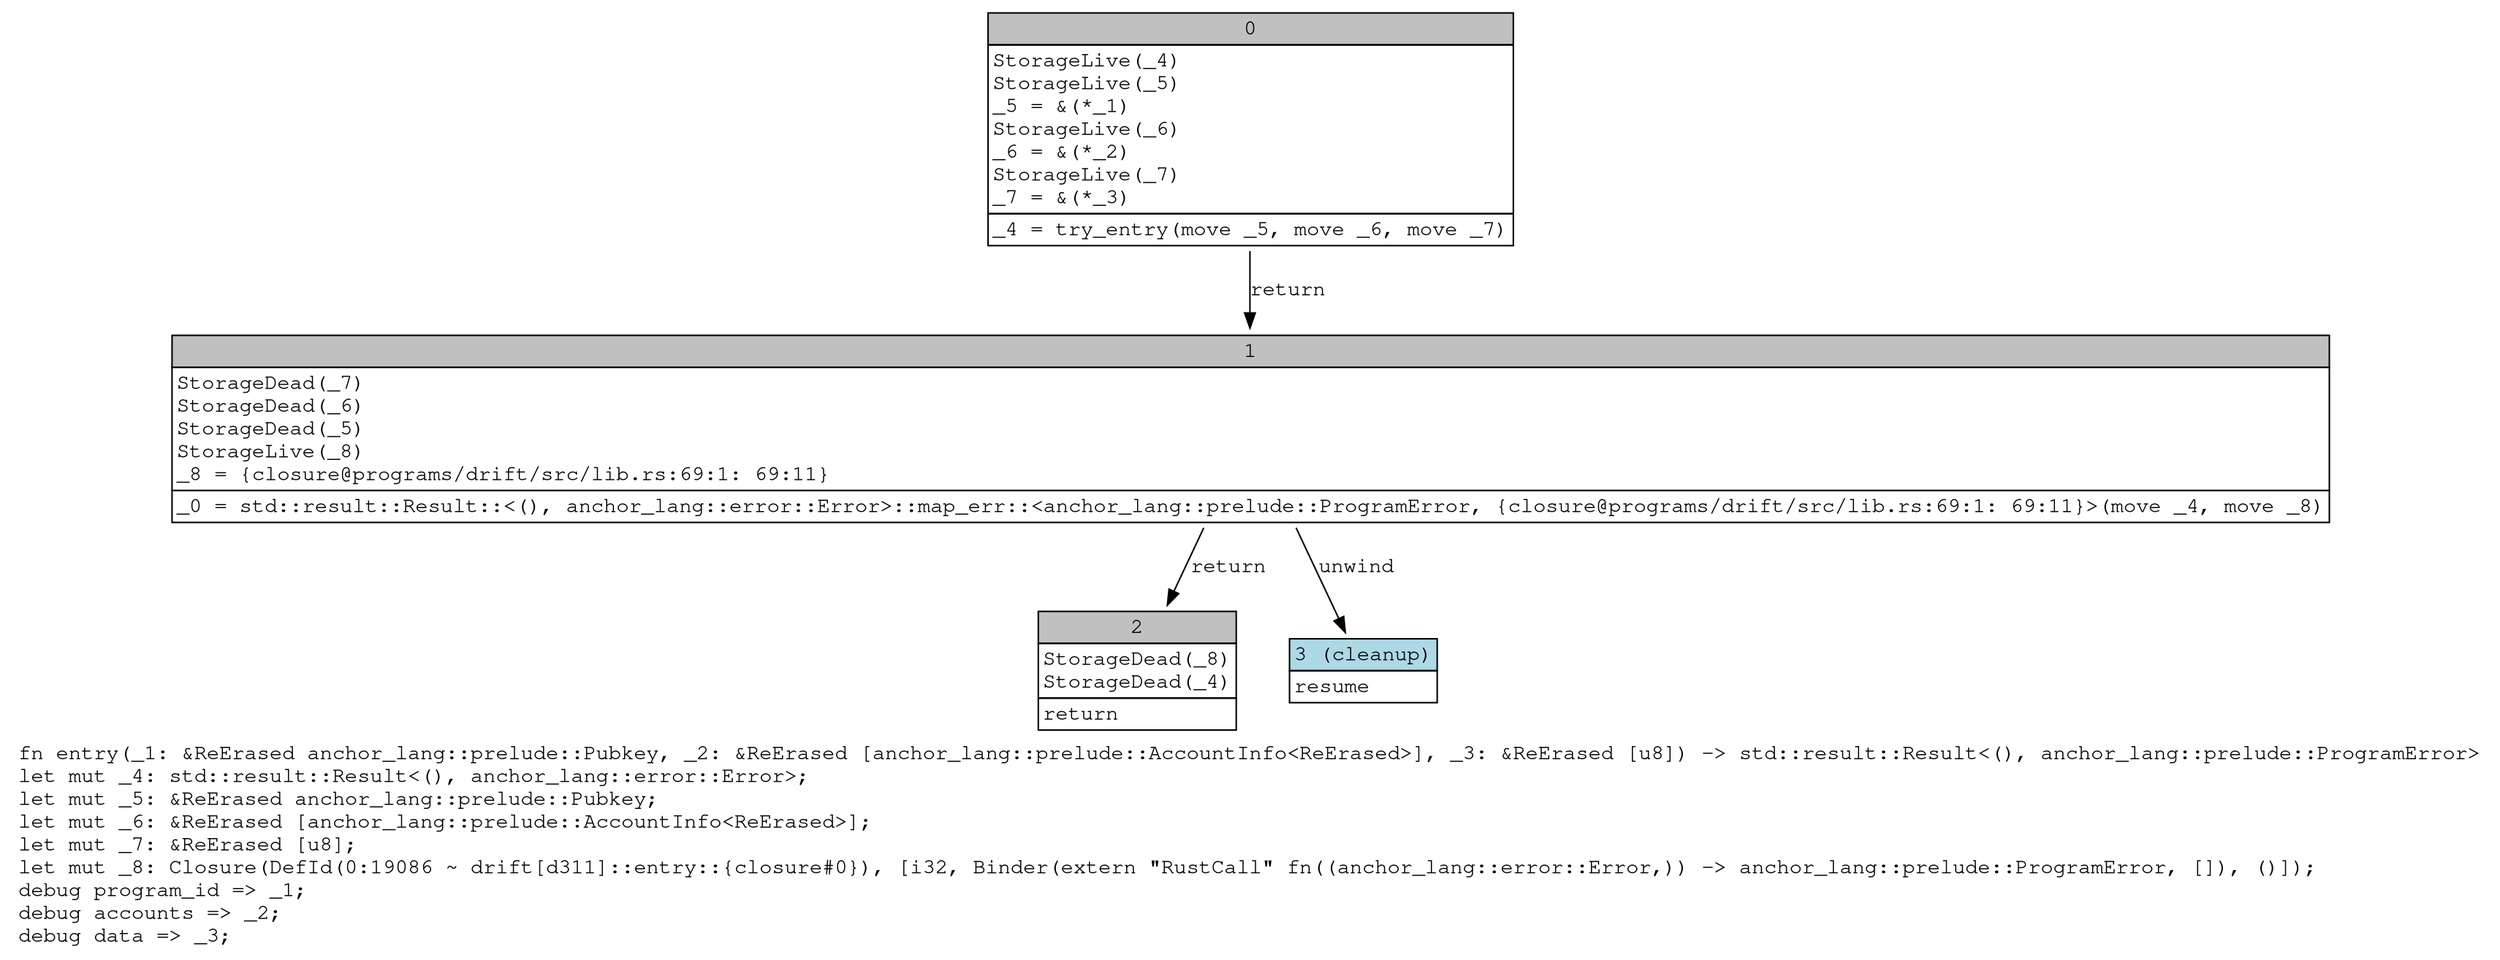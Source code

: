 digraph Mir_0_19084 {
    graph [fontname="Courier, monospace"];
    node [fontname="Courier, monospace"];
    edge [fontname="Courier, monospace"];
    label=<fn entry(_1: &amp;ReErased anchor_lang::prelude::Pubkey, _2: &amp;ReErased [anchor_lang::prelude::AccountInfo&lt;ReErased&gt;], _3: &amp;ReErased [u8]) -&gt; std::result::Result&lt;(), anchor_lang::prelude::ProgramError&gt;<br align="left"/>let mut _4: std::result::Result&lt;(), anchor_lang::error::Error&gt;;<br align="left"/>let mut _5: &amp;ReErased anchor_lang::prelude::Pubkey;<br align="left"/>let mut _6: &amp;ReErased [anchor_lang::prelude::AccountInfo&lt;ReErased&gt;];<br align="left"/>let mut _7: &amp;ReErased [u8];<br align="left"/>let mut _8: Closure(DefId(0:19086 ~ drift[d311]::entry::{closure#0}), [i32, Binder(extern &quot;RustCall&quot; fn((anchor_lang::error::Error,)) -&gt; anchor_lang::prelude::ProgramError, []), ()]);<br align="left"/>debug program_id =&gt; _1;<br align="left"/>debug accounts =&gt; _2;<br align="left"/>debug data =&gt; _3;<br align="left"/>>;
    bb0__0_19084 [shape="none", label=<<table border="0" cellborder="1" cellspacing="0"><tr><td bgcolor="gray" align="center" colspan="1">0</td></tr><tr><td align="left" balign="left">StorageLive(_4)<br/>StorageLive(_5)<br/>_5 = &amp;(*_1)<br/>StorageLive(_6)<br/>_6 = &amp;(*_2)<br/>StorageLive(_7)<br/>_7 = &amp;(*_3)<br/></td></tr><tr><td align="left">_4 = try_entry(move _5, move _6, move _7)</td></tr></table>>];
    bb1__0_19084 [shape="none", label=<<table border="0" cellborder="1" cellspacing="0"><tr><td bgcolor="gray" align="center" colspan="1">1</td></tr><tr><td align="left" balign="left">StorageDead(_7)<br/>StorageDead(_6)<br/>StorageDead(_5)<br/>StorageLive(_8)<br/>_8 = {closure@programs/drift/src/lib.rs:69:1: 69:11}<br/></td></tr><tr><td align="left">_0 = std::result::Result::&lt;(), anchor_lang::error::Error&gt;::map_err::&lt;anchor_lang::prelude::ProgramError, {closure@programs/drift/src/lib.rs:69:1: 69:11}&gt;(move _4, move _8)</td></tr></table>>];
    bb2__0_19084 [shape="none", label=<<table border="0" cellborder="1" cellspacing="0"><tr><td bgcolor="gray" align="center" colspan="1">2</td></tr><tr><td align="left" balign="left">StorageDead(_8)<br/>StorageDead(_4)<br/></td></tr><tr><td align="left">return</td></tr></table>>];
    bb3__0_19084 [shape="none", label=<<table border="0" cellborder="1" cellspacing="0"><tr><td bgcolor="lightblue" align="center" colspan="1">3 (cleanup)</td></tr><tr><td align="left">resume</td></tr></table>>];
    bb0__0_19084 -> bb1__0_19084 [label="return"];
    bb1__0_19084 -> bb2__0_19084 [label="return"];
    bb1__0_19084 -> bb3__0_19084 [label="unwind"];
}
